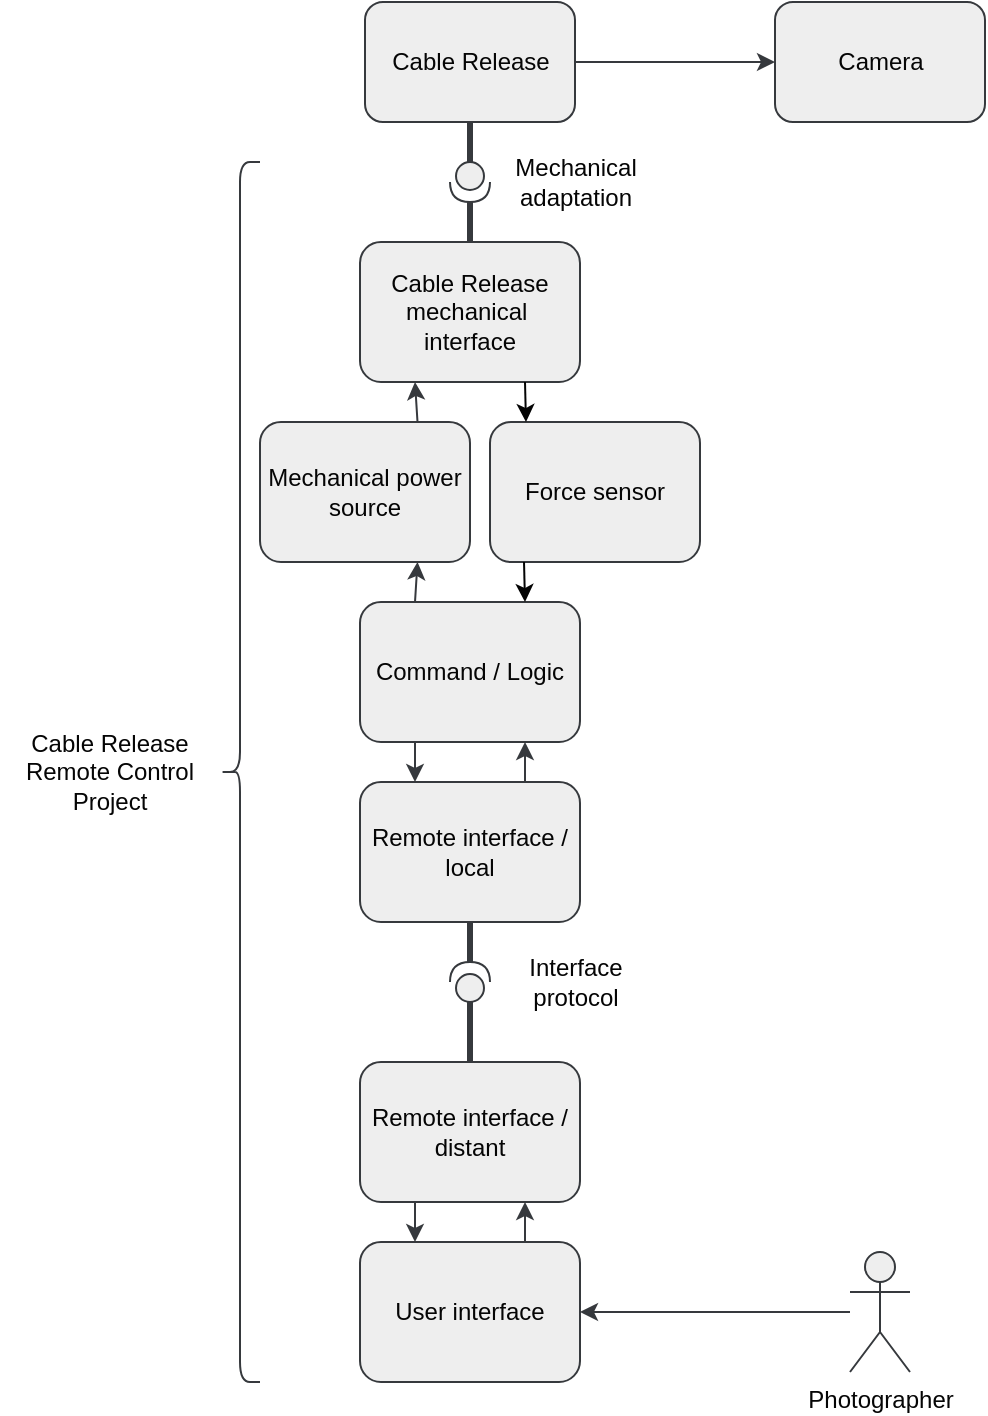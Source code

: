 <mxfile>
    <diagram id="LlX7UGRwsejUmYMQzZ2J" name="Page-1">
        <mxGraphModel dx="1216" dy="904" grid="1" gridSize="10" guides="1" tooltips="1" connect="1" arrows="1" fold="1" page="1" pageScale="1" pageWidth="827" pageHeight="1169" background="#FFFFFF" math="0" shadow="0">
            <root>
                <mxCell id="0"/>
                <mxCell id="1" parent="0"/>
                <mxCell id="39" style="edgeStyle=none;html=1;exitX=1;exitY=0.5;exitDx=0;exitDy=0;entryX=0;entryY=0.5;entryDx=0;entryDy=0;strokeColor=#36393d;fillColor=#eeeeee;fontColor=#050505;" parent="1" source="2" target="22" edge="1">
                    <mxGeometry relative="1" as="geometry"/>
                </mxCell>
                <mxCell id="2" value="Cable Release" style="rounded=1;whiteSpace=wrap;html=1;strokeColor=#36393d;fillColor=#eeeeee;fontColor=#050505;" parent="1" vertex="1">
                    <mxGeometry x="262.5" y="110" width="105" height="60" as="geometry"/>
                </mxCell>
                <mxCell id="3" value="Cable Release mechanical&amp;nbsp; interface" style="rounded=1;whiteSpace=wrap;html=1;strokeColor=#36393d;fillColor=#eeeeee;fontColor=#050505;" parent="1" vertex="1">
                    <mxGeometry x="260" y="230" width="110" height="70" as="geometry"/>
                </mxCell>
                <mxCell id="34" style="edgeStyle=none;html=1;entryX=1;entryY=0.5;entryDx=0;entryDy=0;strokeColor=#36393d;fillColor=#eeeeee;fontColor=#050505;" parent="1" source="11" target="19" edge="1">
                    <mxGeometry relative="1" as="geometry"/>
                </mxCell>
                <mxCell id="11" value="Photographer" style="shape=umlActor;verticalLabelPosition=bottom;verticalAlign=top;html=1;strokeColor=#36393d;fillColor=#eeeeee;fontColor=#050505;" parent="1" vertex="1">
                    <mxGeometry x="505" y="735" width="30" height="60" as="geometry"/>
                </mxCell>
                <mxCell id="12" value="" style="shape=providedRequiredInterface;html=1;verticalLabelPosition=bottom;sketch=0;rotation=90;strokeColor=#36393d;fillColor=#eeeeee;fontColor=#050505;" parent="1" vertex="1">
                    <mxGeometry x="305" y="190" width="20" height="20" as="geometry"/>
                </mxCell>
                <mxCell id="13" value="" style="endArrow=none;startArrow=none;endFill=0;startFill=0;endSize=8;html=1;verticalAlign=bottom;labelBackgroundColor=none;strokeWidth=3;exitX=0.5;exitY=1;exitDx=0;exitDy=0;entryX=0;entryY=0.5;entryDx=0;entryDy=0;entryPerimeter=0;strokeColor=#36393d;fillColor=#eeeeee;fontColor=#050505;" parent="1" source="2" target="12" edge="1">
                    <mxGeometry width="160" relative="1" as="geometry">
                        <mxPoint x="497.5" y="40" as="sourcePoint"/>
                        <mxPoint x="657.5" y="40" as="targetPoint"/>
                    </mxGeometry>
                </mxCell>
                <mxCell id="14" value="" style="endArrow=none;startArrow=none;endFill=0;startFill=0;endSize=8;html=1;verticalAlign=bottom;labelBackgroundColor=none;strokeWidth=3;exitX=1;exitY=0.5;exitDx=0;exitDy=0;exitPerimeter=0;entryX=0.5;entryY=0;entryDx=0;entryDy=0;strokeColor=#36393d;fillColor=#eeeeee;fontColor=#050505;" parent="1" source="12" target="3" edge="1">
                    <mxGeometry width="160" relative="1" as="geometry">
                        <mxPoint x="497.5" y="40" as="sourcePoint"/>
                        <mxPoint x="657.5" y="40" as="targetPoint"/>
                    </mxGeometry>
                </mxCell>
                <mxCell id="26" style="edgeStyle=none;html=1;strokeColor=#36393d;fillColor=#eeeeee;fontColor=#050505;exitX=0.25;exitY=0;exitDx=0;exitDy=0;entryX=0.75;entryY=1;entryDx=0;entryDy=0;" parent="1" source="15" target="16" edge="1">
                    <mxGeometry relative="1" as="geometry">
                        <mxPoint x="630" y="440" as="sourcePoint"/>
                        <mxPoint x="550" y="410" as="targetPoint"/>
                    </mxGeometry>
                </mxCell>
                <mxCell id="27" style="edgeStyle=none;html=1;exitX=0.25;exitY=1;exitDx=0;exitDy=0;entryX=0.25;entryY=0;entryDx=0;entryDy=0;strokeColor=#36393d;fillColor=#eeeeee;fontColor=#050505;" parent="1" source="15" target="18" edge="1">
                    <mxGeometry relative="1" as="geometry"/>
                </mxCell>
                <mxCell id="15" value="Command / Logic" style="rounded=1;whiteSpace=wrap;html=1;strokeColor=#36393d;fillColor=#eeeeee;fontColor=#050505;" parent="1" vertex="1">
                    <mxGeometry x="260" y="410" width="110" height="70" as="geometry"/>
                </mxCell>
                <mxCell id="25" style="edgeStyle=none;html=1;exitX=0.75;exitY=0;exitDx=0;exitDy=0;entryX=0.25;entryY=1;entryDx=0;entryDy=0;strokeColor=#36393d;fillColor=#eeeeee;fontColor=#050505;" parent="1" source="16" target="3" edge="1">
                    <mxGeometry relative="1" as="geometry"/>
                </mxCell>
                <mxCell id="16" value="Mechanical power source" style="rounded=1;whiteSpace=wrap;html=1;strokeColor=#36393d;fillColor=#eeeeee;fontColor=#050505;" parent="1" vertex="1">
                    <mxGeometry x="210" y="320" width="105" height="70" as="geometry"/>
                </mxCell>
                <mxCell id="32" style="edgeStyle=none;html=1;exitX=0.25;exitY=1;exitDx=0;exitDy=0;entryX=0.25;entryY=0;entryDx=0;entryDy=0;strokeColor=#36393d;fillColor=#eeeeee;fontColor=#050505;" parent="1" source="17" target="19" edge="1">
                    <mxGeometry relative="1" as="geometry"/>
                </mxCell>
                <mxCell id="17" value="Remote interface / distant" style="rounded=1;whiteSpace=wrap;html=1;strokeColor=#36393d;fillColor=#eeeeee;fontColor=#050505;" parent="1" vertex="1">
                    <mxGeometry x="260" y="640" width="110" height="70" as="geometry"/>
                </mxCell>
                <mxCell id="28" style="edgeStyle=none;html=1;exitX=0.75;exitY=0;exitDx=0;exitDy=0;entryX=0.75;entryY=1;entryDx=0;entryDy=0;strokeColor=#36393d;fillColor=#eeeeee;fontColor=#050505;" parent="1" source="18" target="15" edge="1">
                    <mxGeometry relative="1" as="geometry"/>
                </mxCell>
                <mxCell id="18" value="Remote interface / local" style="rounded=1;whiteSpace=wrap;html=1;strokeColor=#36393d;fillColor=#eeeeee;fontColor=#050505;" parent="1" vertex="1">
                    <mxGeometry x="260" y="500" width="110" height="70" as="geometry"/>
                </mxCell>
                <mxCell id="33" style="edgeStyle=none;html=1;exitX=0.75;exitY=0;exitDx=0;exitDy=0;entryX=0.75;entryY=1;entryDx=0;entryDy=0;strokeColor=#36393d;fillColor=#eeeeee;fontColor=#050505;" parent="1" source="19" target="17" edge="1">
                    <mxGeometry relative="1" as="geometry"/>
                </mxCell>
                <mxCell id="19" value="User interface" style="rounded=1;whiteSpace=wrap;html=1;strokeColor=#36393d;fillColor=#eeeeee;fontColor=#050505;" parent="1" vertex="1">
                    <mxGeometry x="260" y="730" width="110" height="70" as="geometry"/>
                </mxCell>
                <mxCell id="22" value="Camera" style="rounded=1;whiteSpace=wrap;html=1;strokeColor=#36393d;fillColor=#eeeeee;fontColor=#050505;" parent="1" vertex="1">
                    <mxGeometry x="467.5" y="110" width="105" height="60" as="geometry"/>
                </mxCell>
                <mxCell id="31" value="" style="shape=providedRequiredInterface;html=1;verticalLabelPosition=bottom;sketch=0;rotation=-90;strokeColor=#36393d;fillColor=#eeeeee;fontColor=#050505;" parent="1" vertex="1">
                    <mxGeometry x="305" y="590" width="20" height="20" as="geometry"/>
                </mxCell>
                <mxCell id="35" value="" style="endArrow=none;startArrow=none;endFill=0;startFill=0;endSize=8;html=1;verticalAlign=bottom;labelBackgroundColor=none;strokeWidth=3;exitX=0;exitY=0.5;exitDx=0;exitDy=0;exitPerimeter=0;entryX=0.5;entryY=0;entryDx=0;entryDy=0;strokeColor=#36393d;fillColor=#eeeeee;fontColor=#050505;" parent="1" source="31" target="17" edge="1">
                    <mxGeometry width="160" relative="1" as="geometry">
                        <mxPoint x="497.5" y="720" as="sourcePoint"/>
                        <mxPoint x="657.5" y="720" as="targetPoint"/>
                    </mxGeometry>
                </mxCell>
                <mxCell id="36" value="" style="endArrow=none;startArrow=none;endFill=0;startFill=0;endSize=8;html=1;verticalAlign=bottom;labelBackgroundColor=none;strokeWidth=3;exitX=0.5;exitY=1;exitDx=0;exitDy=0;entryX=1;entryY=0.5;entryDx=0;entryDy=0;entryPerimeter=0;strokeColor=#36393d;fillColor=#eeeeee;fontColor=#050505;" parent="1" source="18" target="31" edge="1">
                    <mxGeometry width="160" relative="1" as="geometry">
                        <mxPoint x="497.5" y="720" as="sourcePoint"/>
                        <mxPoint x="657.5" y="720" as="targetPoint"/>
                    </mxGeometry>
                </mxCell>
                <mxCell id="37" value="Interface protocol" style="text;html=1;strokeColor=none;fillColor=none;align=center;verticalAlign=middle;whiteSpace=wrap;rounded=0;fontColor=#050505;" parent="1" vertex="1">
                    <mxGeometry x="337.5" y="585" width="60" height="30" as="geometry"/>
                </mxCell>
                <mxCell id="38" value="Mechanical adaptation" style="text;html=1;strokeColor=none;fillColor=none;align=center;verticalAlign=middle;whiteSpace=wrap;rounded=0;fontColor=#050505;" parent="1" vertex="1">
                    <mxGeometry x="337.5" y="185" width="60" height="30" as="geometry"/>
                </mxCell>
                <mxCell id="40" value="" style="shape=curlyBracket;whiteSpace=wrap;html=1;rounded=1;labelPosition=left;verticalLabelPosition=middle;align=right;verticalAlign=middle;strokeColor=#36393d;fillColor=#eeeeee;fontColor=#050505;" parent="1" vertex="1">
                    <mxGeometry x="190" y="190" width="20" height="610" as="geometry"/>
                </mxCell>
                <mxCell id="42" value="Cable Release Remote Control Project" style="text;html=1;strokeColor=none;fillColor=none;align=center;verticalAlign=middle;whiteSpace=wrap;rounded=0;fontColor=#050505;" parent="1" vertex="1">
                    <mxGeometry x="80" y="465" width="110" height="60" as="geometry"/>
                </mxCell>
                <mxCell id="43" value="Force sensor" style="rounded=1;whiteSpace=wrap;html=1;strokeColor=#36393d;fillColor=#eeeeee;fontColor=#050505;" vertex="1" parent="1">
                    <mxGeometry x="325" y="320" width="105" height="70" as="geometry"/>
                </mxCell>
                <mxCell id="45" style="edgeStyle=none;html=1;exitX=0.162;exitY=1;exitDx=0;exitDy=0;strokeColor=#030303;exitPerimeter=0;entryX=0.75;entryY=0;entryDx=0;entryDy=0;" edge="1" parent="1" source="43" target="15">
                    <mxGeometry relative="1" as="geometry">
                        <mxPoint x="352.5" y="310" as="sourcePoint"/>
                        <mxPoint x="365.227" y="330" as="targetPoint"/>
                    </mxGeometry>
                </mxCell>
                <mxCell id="46" style="edgeStyle=none;html=1;exitX=0.75;exitY=1;exitDx=0;exitDy=0;strokeColor=#030303;" edge="1" parent="1" source="3">
                    <mxGeometry relative="1" as="geometry">
                        <mxPoint x="352.01" y="400" as="sourcePoint"/>
                        <mxPoint x="343" y="320" as="targetPoint"/>
                    </mxGeometry>
                </mxCell>
            </root>
        </mxGraphModel>
    </diagram>
</mxfile>